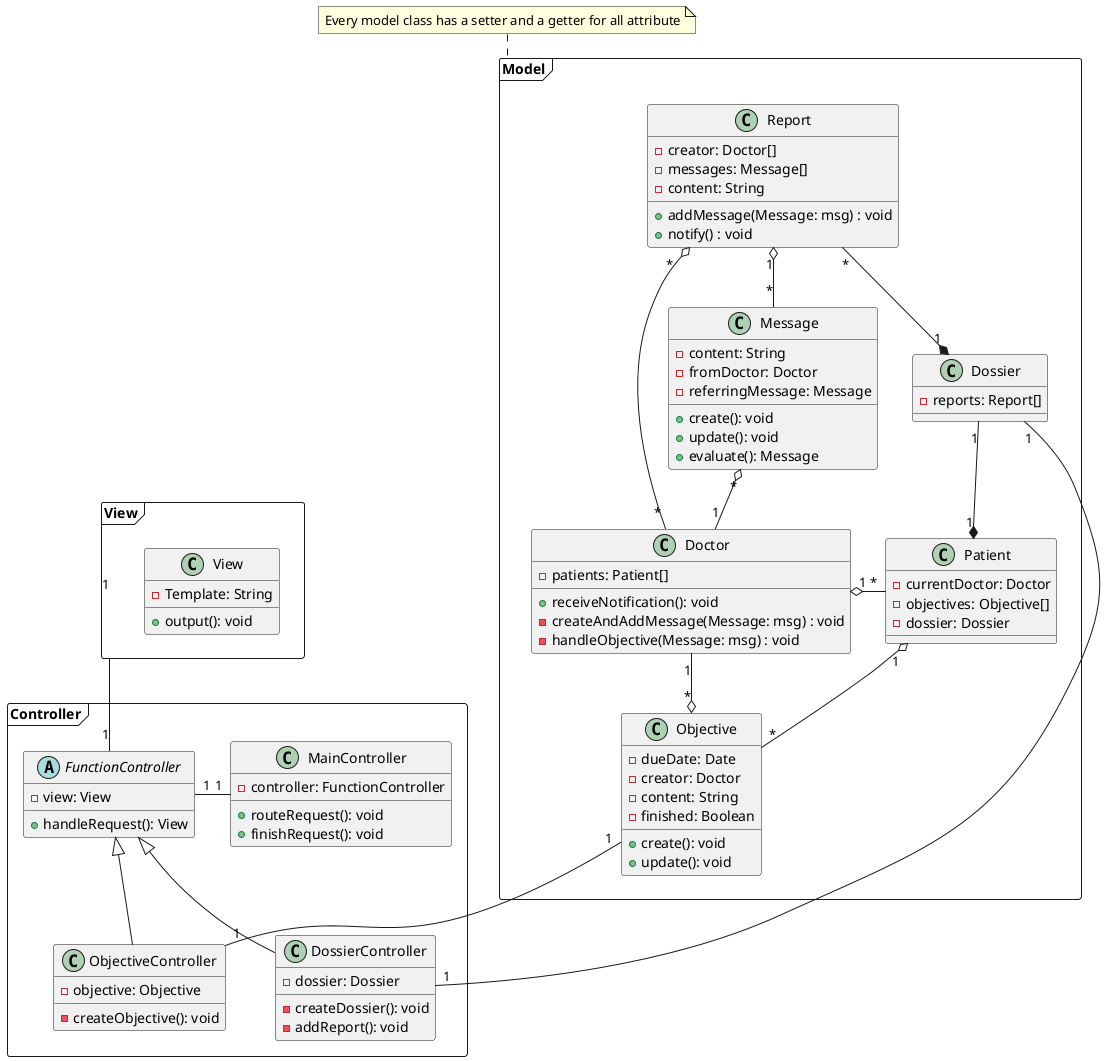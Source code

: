 @startuml
package Controller <<Frame>> {
       class MainController{
           -controller: FunctionController
           +routeRequest(): void
           +finishRequest(): void
       }
       abstract class FunctionController{
          -view: View
          +handleRequest(): View
       }
       class ObjectiveController{
         -objective: Objective
         -createObjective(): void
       }
       class DossierController{
          -dossier: Dossier
          -createDossier(): void
          -addReport(): void
       }

}
package View <<Frame>> {
    class View{
        -Template: String
        +output(): void
    }
}
package Model <<Frame>> {
    class Doctor{
        -patients: Patient[]
        +receiveNotification(): void
        -createAndAddMessage(Message: msg) : void
        -handleObjective(Message: msg) : void
    }

    class Patient{
        -currentDoctor: Doctor
        -objectives: Objective[]
        -dossier: Dossier
    }

    class Objective{
        -dueDate: Date
        -creator: Doctor
        -content: String
        -finished: Boolean
        +create(): void
        +update(): void
    }

    class Report{
        -creator: Doctor[]
        -messages: Message[]
        -content: String
        +addMessage(Message: msg) : void
        +notify() : void
    }

    class Dossier{
        -reports: Report[]
    }

    class Message{
        -content: String
        -fromDoctor: Doctor
        -referringMessage: Message
        +create(): void
        +update(): void
        +evaluate(): Message
    }
}
Objective "*" o-- "1" Doctor
Doctor "1" o- "*" Patient
Patient "1" o-- "*" Objective
Report " *  " o-- "*" Doctor
Report "1" o-- "*" Message
Message "*" o-- "1" Doctor
Dossier "1" --* "1" Patient
Report "*" -* "1" Dossier

FunctionController <|-- DossierController
Dossier "1"--"1" DossierController
Objective "1"--"1" ObjectiveController
FunctionController <|-- ObjectiveController
View "1" -- "1" FunctionController
FunctionController "1" - "1" MainController

note top of Model: Every model class has a setter and a getter for all attribute
@enduml